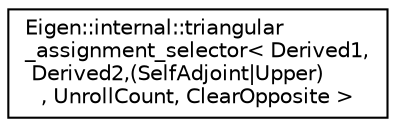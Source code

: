 digraph "Graphical Class Hierarchy"
{
  edge [fontname="Helvetica",fontsize="10",labelfontname="Helvetica",labelfontsize="10"];
  node [fontname="Helvetica",fontsize="10",shape=record];
  rankdir="LR";
  Node1 [label="Eigen::internal::triangular\l_assignment_selector\< Derived1,\l Derived2,(SelfAdjoint\|Upper)\l, UnrollCount, ClearOpposite \>",height=0.2,width=0.4,color="black", fillcolor="white", style="filled",URL="$struct_eigen_1_1internal_1_1triangular__assignment__selector_3_01_derived1_00_01_derived2_00_07_4ff2fdbb3a58d12726f57daa44735622.html"];
}
